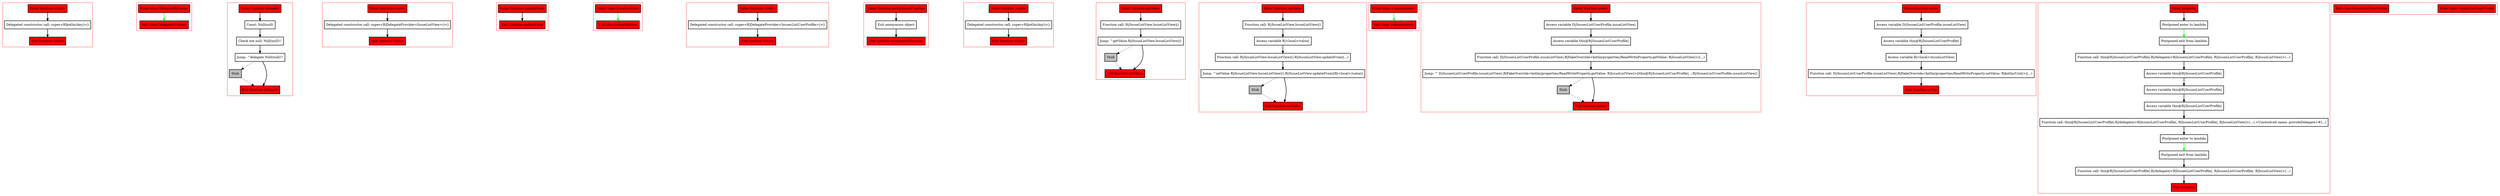 digraph delegateWithAnonymousObject_kt {
    graph [nodesep=3]
    node [shape=box penwidth=2]
    edge [penwidth=2]

    subgraph cluster_0 {
        color=red
        0 [label="Enter function <init>" style="filled" fillcolor=red];
        1 [label="Delegated constructor call: super<R|kotlin/Any|>()"];
        2 [label="Exit function <init>" style="filled" fillcolor=red];
    }

    0 -> {1};
    1 -> {2};

    subgraph cluster_1 {
        color=red
        3 [label="Enter class DelegateProvider" style="filled" fillcolor=red];
        4 [label="Exit class DelegateProvider" style="filled" fillcolor=red];
    }

    3 -> {4} [color=green];

    subgraph cluster_2 {
        color=red
        5 [label="Enter function delegate" style="filled" fillcolor=red];
        6 [label="Const: Null(null)"];
        7 [label="Check not null: Null(null)!!"];
        8 [label="Jump: ^delegate Null(null)!!"];
        9 [label="Stub" style="filled" fillcolor=gray];
        10 [label="Exit function delegate" style="filled" fillcolor=red];
    }

    5 -> {6};
    6 -> {7};
    7 -> {8};
    8 -> {10};
    8 -> {9} [style=dotted];
    9 -> {10} [style=dotted];

    subgraph cluster_3 {
        color=red
        11 [label="Enter function <init>" style="filled" fillcolor=red];
        12 [label="Delegated constructor call: super<R|DelegateProvider<IssueListView>|>()"];
        13 [label="Exit function <init>" style="filled" fillcolor=red];
    }

    11 -> {12};
    12 -> {13};

    subgraph cluster_4 {
        color=red
        14 [label="Enter function updateFrom" style="filled" fillcolor=red];
        15 [label="Exit function updateFrom" style="filled" fillcolor=red];
    }

    14 -> {15};

    subgraph cluster_5 {
        color=red
        16 [label="Enter class IssueListView" style="filled" fillcolor=red];
        17 [label="Exit class IssueListView" style="filled" fillcolor=red];
    }

    16 -> {17} [color=green];

    subgraph cluster_6 {
        color=red
        18 [label="Enter function <init>" style="filled" fillcolor=red];
        19 [label="Delegated constructor call: super<R|DelegateProvider<IssuesListUserProfile>|>()"];
        20 [label="Exit function <init>" style="filled" fillcolor=red];
    }

    18 -> {19};
    19 -> {20};

    subgraph cluster_7 {
        color=red
        21 [label="Enter function anonymousFunction" style="filled" fillcolor=red];
        22 [label="Exit anonymous object"];
        23 [label="Exit function anonymousFunction" style="filled" fillcolor=red];
    }

    21 -> {22};
    22 -> {23};

    subgraph cluster_8 {
        color=red
        24 [label="Enter function <init>" style="filled" fillcolor=red];
        25 [label="Delegated constructor call: super<R|kotlin/Any|>()"];
        26 [label="Exit function <init>" style="filled" fillcolor=red];
    }

    24 -> {25};
    25 -> {26};

    subgraph cluster_9 {
        color=red
        27 [label="Enter function getValue" style="filled" fillcolor=red];
        28 [label="Function call: R|/IssueListView.IssueListView|()"];
        29 [label="Jump: ^getValue R|/IssueListView.IssueListView|()"];
        30 [label="Stub" style="filled" fillcolor=gray];
        31 [label="Exit function getValue" style="filled" fillcolor=red];
    }

    27 -> {28};
    28 -> {29};
    29 -> {31};
    29 -> {30} [style=dotted];
    30 -> {31} [style=dotted];

    subgraph cluster_10 {
        color=red
        32 [label="Enter function setValue" style="filled" fillcolor=red];
        33 [label="Function call: R|/IssueListView.IssueListView|()"];
        34 [label="Access variable R|<local>/value|"];
        35 [label="Function call: R|/IssueListView.IssueListView|().R|/IssueListView.updateFrom|(...)"];
        36 [label="Jump: ^setValue R|/IssueListView.IssueListView|().R|/IssueListView.updateFrom|(R|<local>/value|)"];
        37 [label="Stub" style="filled" fillcolor=gray];
        38 [label="Exit function setValue" style="filled" fillcolor=red];
    }

    32 -> {33};
    33 -> {34};
    34 -> {35};
    35 -> {36};
    36 -> {38};
    36 -> {37} [style=dotted];
    37 -> {38} [style=dotted];

    subgraph cluster_11 {
        color=red
        39 [label="Enter class <anonymous>" style="filled" fillcolor=red];
        40 [label="Exit class <anonymous>" style="filled" fillcolor=red];
    }

    39 -> {40} [color=green];

    subgraph cluster_12 {
        color=red
        41 [label="Enter function getter" style="filled" fillcolor=red];
        42 [label="Access variable D|/IssuesListUserProfile.issueListView|"];
        43 [label="Access variable this@R|/IssuesListUserProfile|"];
        44 [label="Function call: D|/IssuesListUserProfile.issueListView|.R|FakeOverride<kotlin/properties/ReadWriteProperty.getValue: R|IssueListView|>|(...)"];
        45 [label="Jump: ^ D|/IssuesListUserProfile.issueListView|.R|FakeOverride<kotlin/properties/ReadWriteProperty.getValue: R|IssueListView|>|(this@R|/IssuesListUserProfile|, ::R|/IssuesListUserProfile.issueListView|)"];
        46 [label="Stub" style="filled" fillcolor=gray];
        47 [label="Exit function getter" style="filled" fillcolor=red];
    }

    41 -> {42};
    42 -> {43};
    43 -> {44};
    44 -> {45};
    45 -> {47};
    45 -> {46} [style=dotted];
    46 -> {47} [style=dotted];

    subgraph cluster_13 {
        color=red
        48 [label="Enter function setter" style="filled" fillcolor=red];
        49 [label="Access variable D|/IssuesListUserProfile.issueListView|"];
        50 [label="Access variable this@R|/IssuesListUserProfile|"];
        51 [label="Access variable R|<local>/issueListView|"];
        52 [label="Function call: D|/IssuesListUserProfile.issueListView|.R|FakeOverride<kotlin/properties/ReadWriteProperty.setValue: R|kotlin/Unit|>|(...)"];
        53 [label="Exit function setter" style="filled" fillcolor=red];
    }

    48 -> {49};
    49 -> {50};
    50 -> {51};
    51 -> {52};
    52 -> {53};

    subgraph cluster_14 {
        color=red
        54 [label="Enter property" style="filled" fillcolor=red];
        55 [label="Postponed enter to lambda"];
        56 [label="Postponed exit from lambda"];
        57 [label="Function call: this@R|/IssuesListUserProfile|.R|/delegate|<R|IssuesListUserProfile|, R|IssuesListUserProfile|, R|IssueListView|>(...)"];
        58 [label="Access variable this@R|/IssuesListUserProfile|"];
        59 [label="Access variable this@R|/IssuesListUserProfile|"];
        60 [label="Access variable this@R|/IssuesListUserProfile|"];
        61 [label="Function call: this@R|/IssuesListUserProfile|.R|/delegate|<R|IssuesListUserProfile|, R|IssuesListUserProfile|, R|IssueListView|>(...).<Unresolved name: provideDelegate>#(...)"];
        62 [label="Postponed enter to lambda"];
        63 [label="Postponed exit from lambda"];
        64 [label="Function call: this@R|/IssuesListUserProfile|.R|/delegate|<R|IssuesListUserProfile|, R|IssuesListUserProfile|, R|IssueListView|>(...)"];
        65 [label="Exit property" style="filled" fillcolor=red];
    }

    54 -> {55};
    55 -> {56 56} [color=green];
    56 -> {57};
    57 -> {58};
    58 -> {59};
    59 -> {60};
    60 -> {61};
    61 -> {62};
    62 -> {63 63} [color=green];
    63 -> {64};
    64 -> {65};

    subgraph cluster_15 {
        color=red
        66 [label="Enter class IssuesListUserProfile" style="filled" fillcolor=red];
        67 [label="Exit class IssuesListUserProfile" style="filled" fillcolor=red];
    }


}
